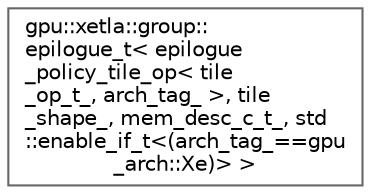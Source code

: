 digraph "Graphical Class Hierarchy"
{
 // LATEX_PDF_SIZE
  bgcolor="transparent";
  edge [fontname=Helvetica,fontsize=10,labelfontname=Helvetica,labelfontsize=10];
  node [fontname=Helvetica,fontsize=10,shape=box,height=0.2,width=0.4];
  rankdir="LR";
  Node0 [id="Node000000",label="gpu::xetla::group::\lepilogue_t\< epilogue\l_policy_tile_op\< tile\l_op_t_, arch_tag_ \>, tile\l_shape_, mem_desc_c_t_, std\l::enable_if_t\<(arch_tag_==gpu\l_arch::Xe)\> \>",height=0.2,width=0.4,color="grey40", fillcolor="white", style="filled",URL="$classgpu_1_1xetla_1_1group_1_1epilogue__t_3_01epilogue__policy__tile__op_3_01tile__op__t___00_012baad58cf2049dd9c5a08e4c33c824b1.html",tooltip="Is the epilogue functor specialized for epilogue_policy_tile_op and Xe architecture."];
}
